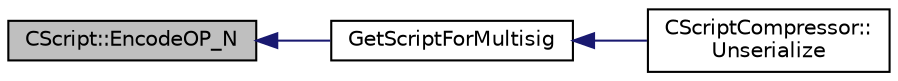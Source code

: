 digraph "CScript::EncodeOP_N"
{
  edge [fontname="Helvetica",fontsize="10",labelfontname="Helvetica",labelfontsize="10"];
  node [fontname="Helvetica",fontsize="10",shape=record];
  rankdir="LR";
  Node429 [label="CScript::EncodeOP_N",height=0.2,width=0.4,color="black", fillcolor="grey75", style="filled", fontcolor="black"];
  Node429 -> Node430 [dir="back",color="midnightblue",fontsize="10",style="solid",fontname="Helvetica"];
  Node430 [label="GetScriptForMultisig",height=0.2,width=0.4,color="black", fillcolor="white", style="filled",URL="$de/d7f/script_8h.html#a7030aee2e7c653ebc11b77dab70b09f1"];
  Node430 -> Node431 [dir="back",color="midnightblue",fontsize="10",style="solid",fontname="Helvetica"];
  Node431 [label="CScriptCompressor::\lUnserialize",height=0.2,width=0.4,color="black", fillcolor="white", style="filled",URL="$d3/dfb/class_c_script_compressor.html#a016fa6e3d2735d95fcf773271da073d5"];
}
